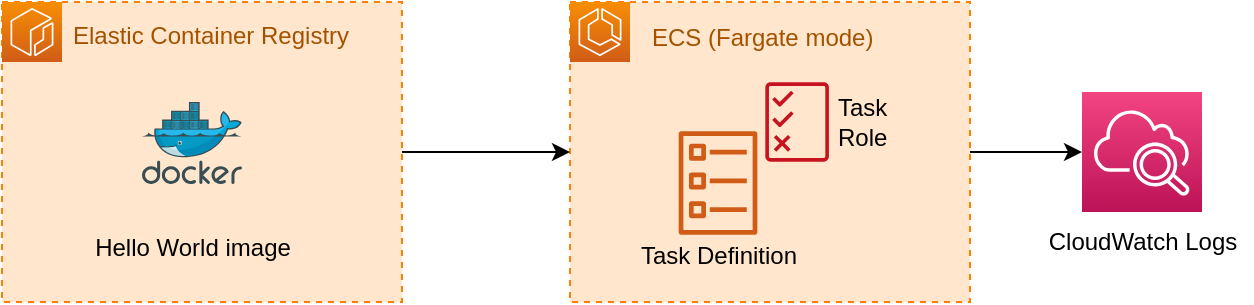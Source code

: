 <mxfile version="14.1.8" type="device"><diagram id="VrJSyCtyyk0UYBWMlAai" name="Page-1"><mxGraphModel dx="1086" dy="806" grid="1" gridSize="10" guides="1" tooltips="1" connect="1" arrows="1" fold="1" page="1" pageScale="1" pageWidth="850" pageHeight="1100" background="none" math="0" shadow="0"><root><mxCell id="0"/><mxCell id="1" parent="0"/><mxCell id="NlKCs_8bWHIFVsABnSRH-4" value="" style="group" vertex="1" connectable="0" parent="1"><mxGeometry x="130" y="300" width="310" height="150" as="geometry"/></mxCell><mxCell id="CpfxMeXxCXW5DumJ89Vl-29" value="" style="fillColor=#ffe6cc;dashed=1;verticalAlign=top;fontStyle=0;align=center;strokeColor=#FF8000;" parent="NlKCs_8bWHIFVsABnSRH-4" vertex="1"><mxGeometry width="200" height="150" as="geometry"/></mxCell><mxCell id="CpfxMeXxCXW5DumJ89Vl-22" value="&lt;font color=&quot;#a35200&quot;&gt;Elastic Container Registry&lt;/font&gt;" style="text;html=1;resizable=0;autosize=1;align=center;verticalAlign=middle;points=[];fillColor=none;strokeColor=none;rounded=0;" parent="NlKCs_8bWHIFVsABnSRH-4" vertex="1"><mxGeometry x="29" y="6.5" width="150" height="20" as="geometry"/></mxCell><mxCell id="NlKCs_8bWHIFVsABnSRH-2" value="" style="outlineConnect=0;fontColor=#232F3E;gradientColor=#F78E04;gradientDirection=north;fillColor=#D05C17;strokeColor=#ffffff;dashed=0;verticalLabelPosition=bottom;verticalAlign=top;align=center;html=1;fontSize=12;fontStyle=0;aspect=fixed;shape=mxgraph.aws4.resourceIcon;resIcon=mxgraph.aws4.ecr;" vertex="1" parent="NlKCs_8bWHIFVsABnSRH-4"><mxGeometry width="30" height="30" as="geometry"/></mxCell><mxCell id="NlKCs_8bWHIFVsABnSRH-14" value="" style="group" vertex="1" connectable="0" parent="NlKCs_8bWHIFVsABnSRH-4"><mxGeometry x="40" y="50" width="110" height="87.5" as="geometry"/></mxCell><mxCell id="NlKCs_8bWHIFVsABnSRH-5" value="" style="aspect=fixed;html=1;points=[];align=center;image;fontSize=12;image=img/lib/mscae/Docker.svg;strokeColor=#FF8000;" vertex="1" parent="NlKCs_8bWHIFVsABnSRH-14"><mxGeometry x="30" width="50" height="41" as="geometry"/></mxCell><mxCell id="NlKCs_8bWHIFVsABnSRH-13" value="Hello World image" style="text;html=1;resizable=0;autosize=1;align=center;verticalAlign=middle;points=[];fillColor=none;strokeColor=none;rounded=0;" vertex="1" parent="NlKCs_8bWHIFVsABnSRH-14"><mxGeometry y="62.5" width="110" height="20" as="geometry"/></mxCell><mxCell id="CpfxMeXxCXW5DumJ89Vl-17" value="" style="group" parent="1" vertex="1" connectable="0"><mxGeometry x="645" y="345" width="110" height="85" as="geometry"/></mxCell><mxCell id="CpfxMeXxCXW5DumJ89Vl-1" value="" style="outlineConnect=0;fontColor=#232F3E;gradientColor=#F34482;gradientDirection=north;fillColor=#BC1356;strokeColor=#ffffff;dashed=0;verticalLabelPosition=bottom;verticalAlign=top;align=center;html=1;fontSize=12;fontStyle=0;aspect=fixed;shape=mxgraph.aws4.resourceIcon;resIcon=mxgraph.aws4.cloudwatch_2;" parent="CpfxMeXxCXW5DumJ89Vl-17" vertex="1"><mxGeometry x="25" width="60" height="60" as="geometry"/></mxCell><mxCell id="CpfxMeXxCXW5DumJ89Vl-16" value="CloudWatch Logs" style="text;html=1;resizable=0;autosize=1;align=center;verticalAlign=middle;points=[];fillColor=none;strokeColor=none;rounded=0;" parent="CpfxMeXxCXW5DumJ89Vl-17" vertex="1"><mxGeometry y="65" width="110" height="20" as="geometry"/></mxCell><mxCell id="NlKCs_8bWHIFVsABnSRH-25" value="" style="group" vertex="1" connectable="0" parent="1"><mxGeometry x="414" y="300" width="200" height="150" as="geometry"/></mxCell><mxCell id="NlKCs_8bWHIFVsABnSRH-17" value="" style="fillColor=#ffe6cc;dashed=1;verticalAlign=top;fontStyle=0;align=center;strokeColor=#FF8000;" vertex="1" parent="NlKCs_8bWHIFVsABnSRH-25"><mxGeometry width="200" height="150" as="geometry"/></mxCell><mxCell id="NlKCs_8bWHIFVsABnSRH-18" value="&lt;font color=&quot;#a35200&quot;&gt;ECS (Fargate mode)&lt;/font&gt;" style="text;html=1;resizable=0;autosize=1;align=left;verticalAlign=middle;points=[];fillColor=none;strokeColor=none;rounded=0;" vertex="1" parent="NlKCs_8bWHIFVsABnSRH-25"><mxGeometry x="39" y="7.5" width="130" height="20" as="geometry"/></mxCell><mxCell id="NlKCs_8bWHIFVsABnSRH-24" value="" style="outlineConnect=0;fontColor=#232F3E;gradientColor=#F78E04;gradientDirection=north;fillColor=#D05C17;strokeColor=#ffffff;dashed=0;verticalLabelPosition=bottom;verticalAlign=top;align=center;html=1;fontSize=12;fontStyle=0;aspect=fixed;shape=mxgraph.aws4.resourceIcon;resIcon=mxgraph.aws4.ecs;" vertex="1" parent="NlKCs_8bWHIFVsABnSRH-25"><mxGeometry width="30" height="30" as="geometry"/></mxCell><mxCell id="NlKCs_8bWHIFVsABnSRH-12" value="" style="group" vertex="1" connectable="0" parent="NlKCs_8bWHIFVsABnSRH-25"><mxGeometry x="29" y="40" width="140.46" height="96.5" as="geometry"/></mxCell><mxCell id="NlKCs_8bWHIFVsABnSRH-10" value="" style="group" vertex="1" connectable="0" parent="NlKCs_8bWHIFVsABnSRH-12"><mxGeometry x="68.67" width="71.79" height="40" as="geometry"/></mxCell><mxCell id="NlKCs_8bWHIFVsABnSRH-7" value="Task&lt;br&gt;Role" style="text;html=1;resizable=0;autosize=1;align=left;verticalAlign=middle;points=[];fillColor=none;strokeColor=none;rounded=0;" vertex="1" parent="NlKCs_8bWHIFVsABnSRH-10"><mxGeometry x="34.79" y="5" width="40" height="30" as="geometry"/></mxCell><mxCell id="NlKCs_8bWHIFVsABnSRH-8" value="" style="outlineConnect=0;fontColor=#232F3E;gradientColor=none;fillColor=#C7131F;strokeColor=none;dashed=0;verticalLabelPosition=bottom;verticalAlign=top;align=center;html=1;fontSize=12;fontStyle=0;aspect=fixed;pointerEvents=1;shape=mxgraph.aws4.permissions;" vertex="1" parent="NlKCs_8bWHIFVsABnSRH-10"><mxGeometry width="31.79" height="40" as="geometry"/></mxCell><mxCell id="NlKCs_8bWHIFVsABnSRH-11" value="" style="group" vertex="1" connectable="0" parent="NlKCs_8bWHIFVsABnSRH-12"><mxGeometry y="24.5" width="90" height="72" as="geometry"/></mxCell><mxCell id="NlKCs_8bWHIFVsABnSRH-6" value="" style="outlineConnect=0;fontColor=#232F3E;gradientColor=none;fillColor=#D05C17;strokeColor=none;dashed=0;verticalLabelPosition=bottom;verticalAlign=top;align=center;html=1;fontSize=12;fontStyle=0;aspect=fixed;pointerEvents=1;shape=mxgraph.aws4.ecs_task;" vertex="1" parent="NlKCs_8bWHIFVsABnSRH-11"><mxGeometry x="25.34" width="39.33" height="52" as="geometry"/></mxCell><mxCell id="NlKCs_8bWHIFVsABnSRH-9" value="Task Definition" style="text;html=1;resizable=0;autosize=1;align=center;verticalAlign=middle;points=[];fillColor=none;strokeColor=none;rounded=0;" vertex="1" parent="NlKCs_8bWHIFVsABnSRH-11"><mxGeometry y="52" width="90" height="20" as="geometry"/></mxCell><mxCell id="NlKCs_8bWHIFVsABnSRH-26" style="edgeStyle=orthogonalEdgeStyle;rounded=0;orthogonalLoop=1;jettySize=auto;html=1;exitX=1;exitY=0.5;exitDx=0;exitDy=0;entryX=0;entryY=0.5;entryDx=0;entryDy=0;fontColor=#9C4744;" edge="1" parent="1" source="CpfxMeXxCXW5DumJ89Vl-29" target="NlKCs_8bWHIFVsABnSRH-17"><mxGeometry relative="1" as="geometry"/></mxCell><mxCell id="NlKCs_8bWHIFVsABnSRH-28" style="edgeStyle=orthogonalEdgeStyle;rounded=0;orthogonalLoop=1;jettySize=auto;html=1;fontColor=#9C4744;" edge="1" parent="1" source="NlKCs_8bWHIFVsABnSRH-17" target="CpfxMeXxCXW5DumJ89Vl-1"><mxGeometry relative="1" as="geometry"/></mxCell></root></mxGraphModel></diagram></mxfile>